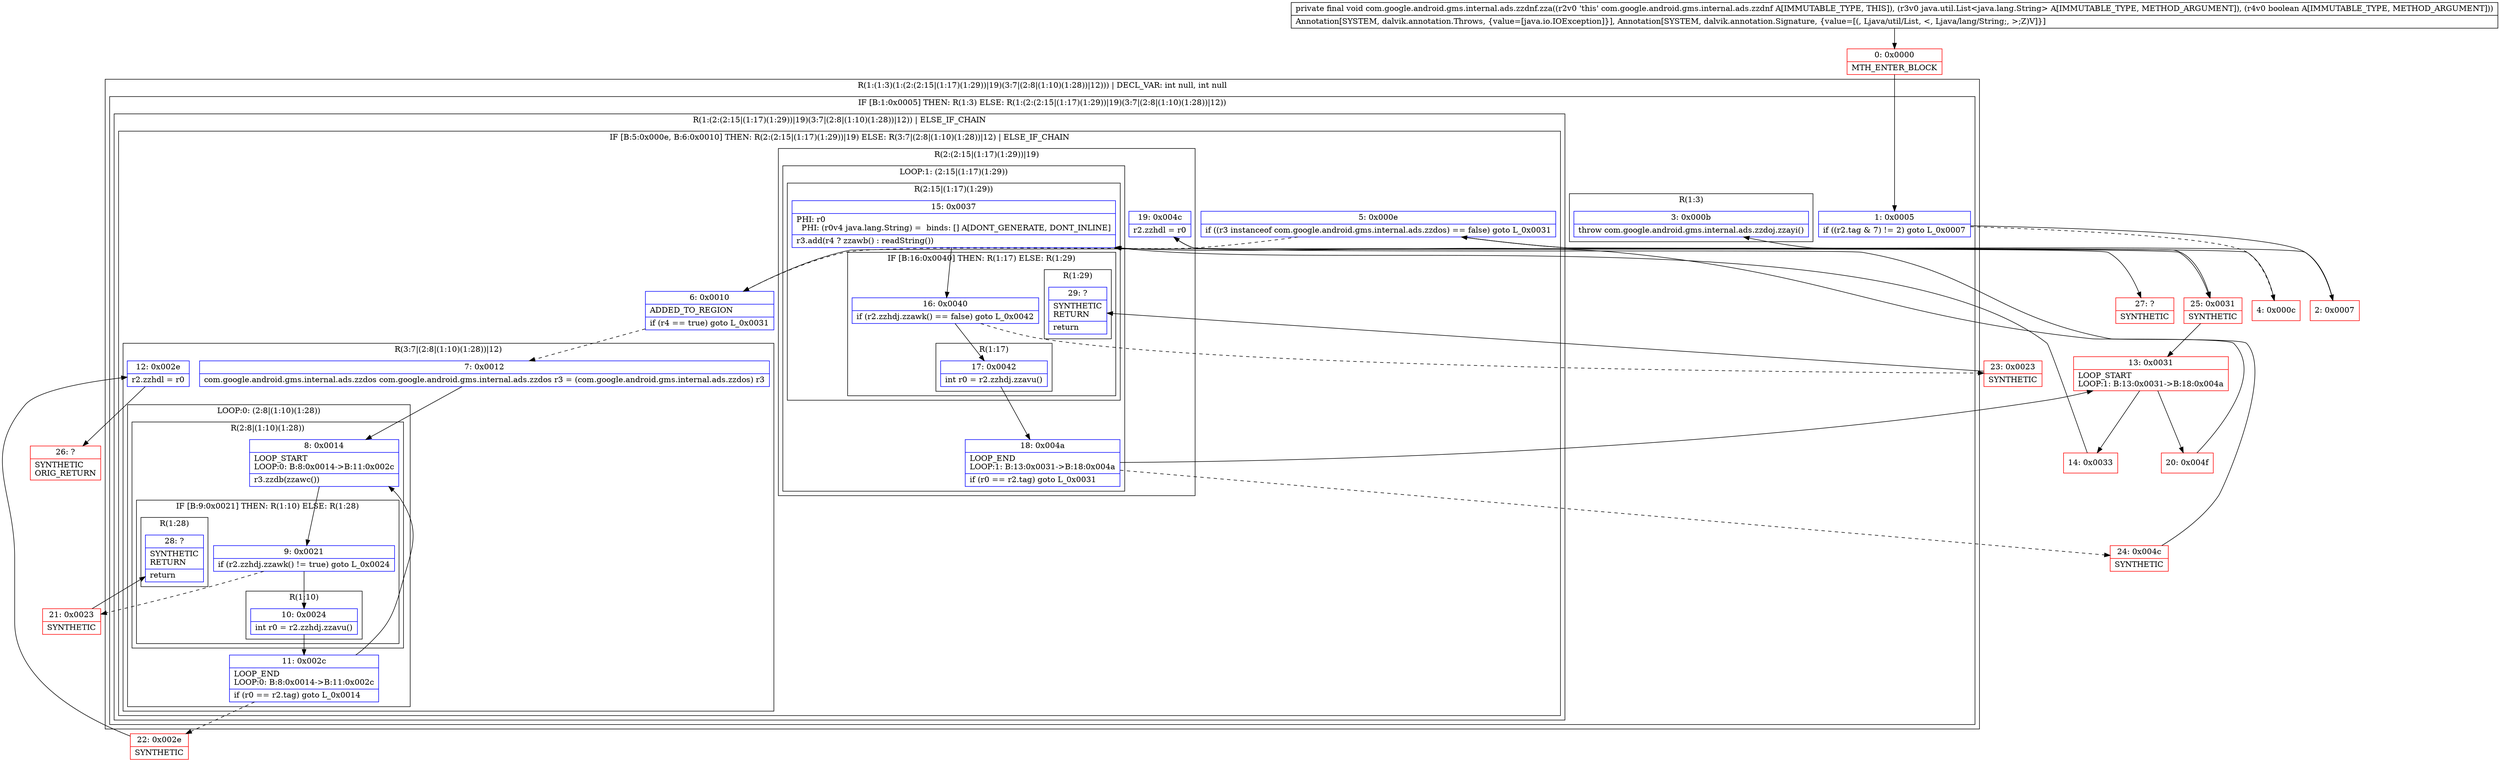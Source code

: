 digraph "CFG forcom.google.android.gms.internal.ads.zzdnf.zza(Ljava\/util\/List;Z)V" {
subgraph cluster_Region_1101967548 {
label = "R(1:(1:3)(1:(2:(2:15|(1:17)(1:29))|19)(3:7|(2:8|(1:10)(1:28))|12))) | DECL_VAR: int null, int null\l";
node [shape=record,color=blue];
subgraph cluster_IfRegion_1248260607 {
label = "IF [B:1:0x0005] THEN: R(1:3) ELSE: R(1:(2:(2:15|(1:17)(1:29))|19)(3:7|(2:8|(1:10)(1:28))|12))";
node [shape=record,color=blue];
Node_1 [shape=record,label="{1\:\ 0x0005|if ((r2.tag & 7) != 2) goto L_0x0007\l}"];
subgraph cluster_Region_1650041742 {
label = "R(1:3)";
node [shape=record,color=blue];
Node_3 [shape=record,label="{3\:\ 0x000b|throw com.google.android.gms.internal.ads.zzdoj.zzayi()\l}"];
}
subgraph cluster_Region_1902085759 {
label = "R(1:(2:(2:15|(1:17)(1:29))|19)(3:7|(2:8|(1:10)(1:28))|12)) | ELSE_IF_CHAIN\l";
node [shape=record,color=blue];
subgraph cluster_IfRegion_1161884600 {
label = "IF [B:5:0x000e, B:6:0x0010] THEN: R(2:(2:15|(1:17)(1:29))|19) ELSE: R(3:7|(2:8|(1:10)(1:28))|12) | ELSE_IF_CHAIN\l";
node [shape=record,color=blue];
Node_5 [shape=record,label="{5\:\ 0x000e|if ((r3 instanceof com.google.android.gms.internal.ads.zzdos) == false) goto L_0x0031\l}"];
Node_6 [shape=record,label="{6\:\ 0x0010|ADDED_TO_REGION\l|if (r4 == true) goto L_0x0031\l}"];
subgraph cluster_Region_373857683 {
label = "R(2:(2:15|(1:17)(1:29))|19)";
node [shape=record,color=blue];
subgraph cluster_LoopRegion_34085217 {
label = "LOOP:1: (2:15|(1:17)(1:29))";
node [shape=record,color=blue];
Node_18 [shape=record,label="{18\:\ 0x004a|LOOP_END\lLOOP:1: B:13:0x0031\-\>B:18:0x004a\l|if (r0 == r2.tag) goto L_0x0031\l}"];
subgraph cluster_Region_953424870 {
label = "R(2:15|(1:17)(1:29))";
node [shape=record,color=blue];
Node_15 [shape=record,label="{15\:\ 0x0037|PHI: r0 \l  PHI: (r0v4 java.lang.String) =  binds: [] A[DONT_GENERATE, DONT_INLINE]\l|r3.add(r4 ? zzawb() : readString())\l}"];
subgraph cluster_IfRegion_398363297 {
label = "IF [B:16:0x0040] THEN: R(1:17) ELSE: R(1:29)";
node [shape=record,color=blue];
Node_16 [shape=record,label="{16\:\ 0x0040|if (r2.zzhdj.zzawk() == false) goto L_0x0042\l}"];
subgraph cluster_Region_1471653967 {
label = "R(1:17)";
node [shape=record,color=blue];
Node_17 [shape=record,label="{17\:\ 0x0042|int r0 = r2.zzhdj.zzavu()\l}"];
}
subgraph cluster_Region_442473047 {
label = "R(1:29)";
node [shape=record,color=blue];
Node_29 [shape=record,label="{29\:\ ?|SYNTHETIC\lRETURN\l|return\l}"];
}
}
}
}
Node_19 [shape=record,label="{19\:\ 0x004c|r2.zzhdl = r0\l}"];
}
subgraph cluster_Region_1691701700 {
label = "R(3:7|(2:8|(1:10)(1:28))|12)";
node [shape=record,color=blue];
Node_7 [shape=record,label="{7\:\ 0x0012|com.google.android.gms.internal.ads.zzdos com.google.android.gms.internal.ads.zzdos r3 = (com.google.android.gms.internal.ads.zzdos) r3\l}"];
subgraph cluster_LoopRegion_515707767 {
label = "LOOP:0: (2:8|(1:10)(1:28))";
node [shape=record,color=blue];
Node_11 [shape=record,label="{11\:\ 0x002c|LOOP_END\lLOOP:0: B:8:0x0014\-\>B:11:0x002c\l|if (r0 == r2.tag) goto L_0x0014\l}"];
subgraph cluster_Region_248146113 {
label = "R(2:8|(1:10)(1:28))";
node [shape=record,color=blue];
Node_8 [shape=record,label="{8\:\ 0x0014|LOOP_START\lLOOP:0: B:8:0x0014\-\>B:11:0x002c\l|r3.zzdb(zzawc())\l}"];
subgraph cluster_IfRegion_1489004439 {
label = "IF [B:9:0x0021] THEN: R(1:10) ELSE: R(1:28)";
node [shape=record,color=blue];
Node_9 [shape=record,label="{9\:\ 0x0021|if (r2.zzhdj.zzawk() != true) goto L_0x0024\l}"];
subgraph cluster_Region_1280031592 {
label = "R(1:10)";
node [shape=record,color=blue];
Node_10 [shape=record,label="{10\:\ 0x0024|int r0 = r2.zzhdj.zzavu()\l}"];
}
subgraph cluster_Region_1079204930 {
label = "R(1:28)";
node [shape=record,color=blue];
Node_28 [shape=record,label="{28\:\ ?|SYNTHETIC\lRETURN\l|return\l}"];
}
}
}
}
Node_12 [shape=record,label="{12\:\ 0x002e|r2.zzhdl = r0\l}"];
}
}
}
}
}
Node_0 [shape=record,color=red,label="{0\:\ 0x0000|MTH_ENTER_BLOCK\l}"];
Node_2 [shape=record,color=red,label="{2\:\ 0x0007}"];
Node_4 [shape=record,color=red,label="{4\:\ 0x000c}"];
Node_13 [shape=record,color=red,label="{13\:\ 0x0031|LOOP_START\lLOOP:1: B:13:0x0031\-\>B:18:0x004a\l}"];
Node_14 [shape=record,color=red,label="{14\:\ 0x0033}"];
Node_20 [shape=record,color=red,label="{20\:\ 0x004f}"];
Node_21 [shape=record,color=red,label="{21\:\ 0x0023|SYNTHETIC\l}"];
Node_22 [shape=record,color=red,label="{22\:\ 0x002e|SYNTHETIC\l}"];
Node_23 [shape=record,color=red,label="{23\:\ 0x0023|SYNTHETIC\l}"];
Node_24 [shape=record,color=red,label="{24\:\ 0x004c|SYNTHETIC\l}"];
Node_25 [shape=record,color=red,label="{25\:\ 0x0031|SYNTHETIC\l}"];
Node_26 [shape=record,color=red,label="{26\:\ ?|SYNTHETIC\lORIG_RETURN\l}"];
Node_27 [shape=record,color=red,label="{27\:\ ?|SYNTHETIC\l}"];
MethodNode[shape=record,label="{private final void com.google.android.gms.internal.ads.zzdnf.zza((r2v0 'this' com.google.android.gms.internal.ads.zzdnf A[IMMUTABLE_TYPE, THIS]), (r3v0 java.util.List\<java.lang.String\> A[IMMUTABLE_TYPE, METHOD_ARGUMENT]), (r4v0 boolean A[IMMUTABLE_TYPE, METHOD_ARGUMENT]))  | Annotation[SYSTEM, dalvik.annotation.Throws, \{value=[java.io.IOException]\}], Annotation[SYSTEM, dalvik.annotation.Signature, \{value=[(, Ljava\/util\/List, \<, Ljava\/lang\/String;, \>;Z)V]\}]\l}"];
MethodNode -> Node_0;
Node_1 -> Node_2;
Node_1 -> Node_4[style=dashed];
Node_5 -> Node_6[style=dashed];
Node_5 -> Node_25;
Node_6 -> Node_7[style=dashed];
Node_6 -> Node_25;
Node_18 -> Node_13;
Node_18 -> Node_24[style=dashed];
Node_15 -> Node_16;
Node_16 -> Node_17;
Node_16 -> Node_23[style=dashed];
Node_17 -> Node_18;
Node_19 -> Node_27;
Node_7 -> Node_8;
Node_11 -> Node_8;
Node_11 -> Node_22[style=dashed];
Node_8 -> Node_9;
Node_9 -> Node_10;
Node_9 -> Node_21[style=dashed];
Node_10 -> Node_11;
Node_12 -> Node_26;
Node_0 -> Node_1;
Node_2 -> Node_3;
Node_4 -> Node_5;
Node_13 -> Node_14;
Node_13 -> Node_20;
Node_14 -> Node_15;
Node_20 -> Node_15;
Node_21 -> Node_28;
Node_22 -> Node_12;
Node_23 -> Node_29;
Node_24 -> Node_19;
Node_25 -> Node_13;
}


